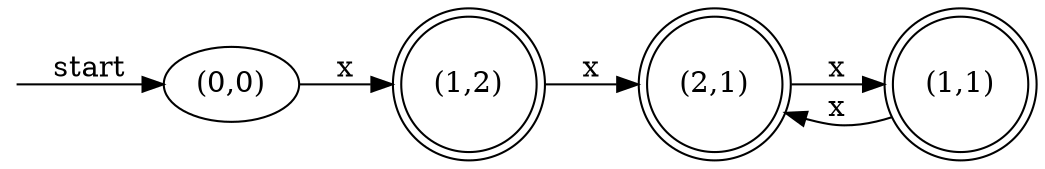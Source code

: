 digraph dfa {
    rankdir = LR;
    __start [style = invis, shape = point];
    __start -> "(0,0)" [ label = "start" ];
    node [shape = doublecircle]; "(1,2)" "(2,1)" "(1,1)"
    node [shape = circle];
    "(2,1)" -> "(1,1)" [ label = "x" ];
    "(1,1)" -> "(2,1)" [ label = "x" ];
    "(1,2)" -> "(2,1)" [ label = "x" ];
    "(0,0)" -> "(1,2)" [ label = "x" ];
}
